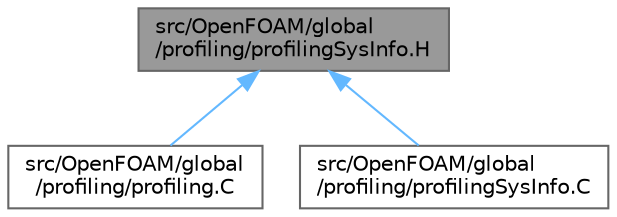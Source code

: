 digraph "src/OpenFOAM/global/profiling/profilingSysInfo.H"
{
 // LATEX_PDF_SIZE
  bgcolor="transparent";
  edge [fontname=Helvetica,fontsize=10,labelfontname=Helvetica,labelfontsize=10];
  node [fontname=Helvetica,fontsize=10,shape=box,height=0.2,width=0.4];
  Node1 [id="Node000001",label="src/OpenFOAM/global\l/profiling/profilingSysInfo.H",height=0.2,width=0.4,color="gray40", fillcolor="grey60", style="filled", fontcolor="black",tooltip=" "];
  Node1 -> Node2 [id="edge1_Node000001_Node000002",dir="back",color="steelblue1",style="solid",tooltip=" "];
  Node2 [id="Node000002",label="src/OpenFOAM/global\l/profiling/profiling.C",height=0.2,width=0.4,color="grey40", fillcolor="white", style="filled",URL="$profiling_8C.html",tooltip=" "];
  Node1 -> Node3 [id="edge2_Node000001_Node000003",dir="back",color="steelblue1",style="solid",tooltip=" "];
  Node3 [id="Node000003",label="src/OpenFOAM/global\l/profiling/profilingSysInfo.C",height=0.2,width=0.4,color="grey40", fillcolor="white", style="filled",URL="$profilingSysInfo_8C.html",tooltip=" "];
}
